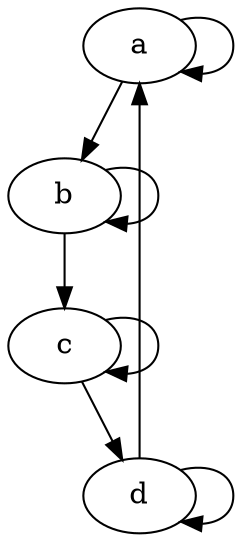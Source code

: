 digraph {
    splines="line"

    a -> b;
    b -> c;
    c -> d;
    d -> a;

    a -> a;
    b -> b;
    c -> c;
    d -> d;
}
